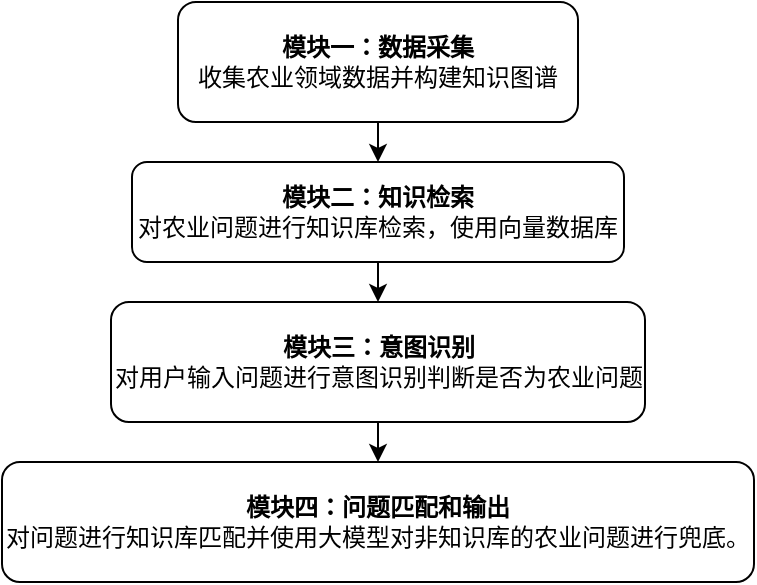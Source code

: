 <mxfile version="22.0.4" type="github">
  <diagram name="第 1 页" id="lTeLcaSRZDCElp11zsGs">
    <mxGraphModel dx="1050" dy="597" grid="1" gridSize="10" guides="1" tooltips="1" connect="1" arrows="1" fold="1" page="1" pageScale="1" pageWidth="827" pageHeight="1169" math="0" shadow="0">
      <root>
        <mxCell id="0" />
        <mxCell id="1" parent="0" />
        <mxCell id="2t6nK0DKOix5EoJwQmrf-6" style="edgeStyle=orthogonalEdgeStyle;rounded=0;orthogonalLoop=1;jettySize=auto;html=1;exitX=0.5;exitY=1;exitDx=0;exitDy=0;entryX=0.5;entryY=0;entryDx=0;entryDy=0;" edge="1" parent="1" source="2t6nK0DKOix5EoJwQmrf-1" target="2t6nK0DKOix5EoJwQmrf-3">
          <mxGeometry relative="1" as="geometry" />
        </mxCell>
        <mxCell id="2t6nK0DKOix5EoJwQmrf-1" value="&lt;b&gt;模块一：数据采集&lt;/b&gt;&lt;br&gt;收集农业领域数据并构建知识图谱" style="rounded=1;whiteSpace=wrap;html=1;" vertex="1" parent="1">
          <mxGeometry x="350" y="70" width="200" height="60" as="geometry" />
        </mxCell>
        <mxCell id="2t6nK0DKOix5EoJwQmrf-7" style="edgeStyle=orthogonalEdgeStyle;rounded=0;orthogonalLoop=1;jettySize=auto;html=1;exitX=0.5;exitY=1;exitDx=0;exitDy=0;entryX=0.5;entryY=0;entryDx=0;entryDy=0;" edge="1" parent="1" source="2t6nK0DKOix5EoJwQmrf-3" target="2t6nK0DKOix5EoJwQmrf-4">
          <mxGeometry relative="1" as="geometry" />
        </mxCell>
        <mxCell id="2t6nK0DKOix5EoJwQmrf-3" value="&lt;b&gt;模块二：知识检索&lt;/b&gt;&lt;br&gt;对农业问题进行知识库检索，使用向量数据库" style="rounded=1;whiteSpace=wrap;html=1;" vertex="1" parent="1">
          <mxGeometry x="327" y="150" width="246" height="50" as="geometry" />
        </mxCell>
        <mxCell id="2t6nK0DKOix5EoJwQmrf-8" style="edgeStyle=orthogonalEdgeStyle;rounded=0;orthogonalLoop=1;jettySize=auto;html=1;exitX=0.5;exitY=1;exitDx=0;exitDy=0;entryX=0.5;entryY=0;entryDx=0;entryDy=0;" edge="1" parent="1" source="2t6nK0DKOix5EoJwQmrf-4" target="2t6nK0DKOix5EoJwQmrf-5">
          <mxGeometry relative="1" as="geometry" />
        </mxCell>
        <mxCell id="2t6nK0DKOix5EoJwQmrf-4" value="&lt;b&gt;模块三：意图识别&lt;/b&gt;&lt;br&gt;对用户输入问题进行意图识别判断是否为农业问题" style="rounded=1;whiteSpace=wrap;html=1;" vertex="1" parent="1">
          <mxGeometry x="316.5" y="220" width="267" height="60" as="geometry" />
        </mxCell>
        <mxCell id="2t6nK0DKOix5EoJwQmrf-5" value="&lt;b&gt;模块四：问题匹配和输出&lt;br&gt;&lt;/b&gt;对问题进行知识库匹配并使用大模型对非知识库的农业问题进行兜底。" style="rounded=1;whiteSpace=wrap;html=1;" vertex="1" parent="1">
          <mxGeometry x="262" y="300" width="376" height="60" as="geometry" />
        </mxCell>
      </root>
    </mxGraphModel>
  </diagram>
</mxfile>
